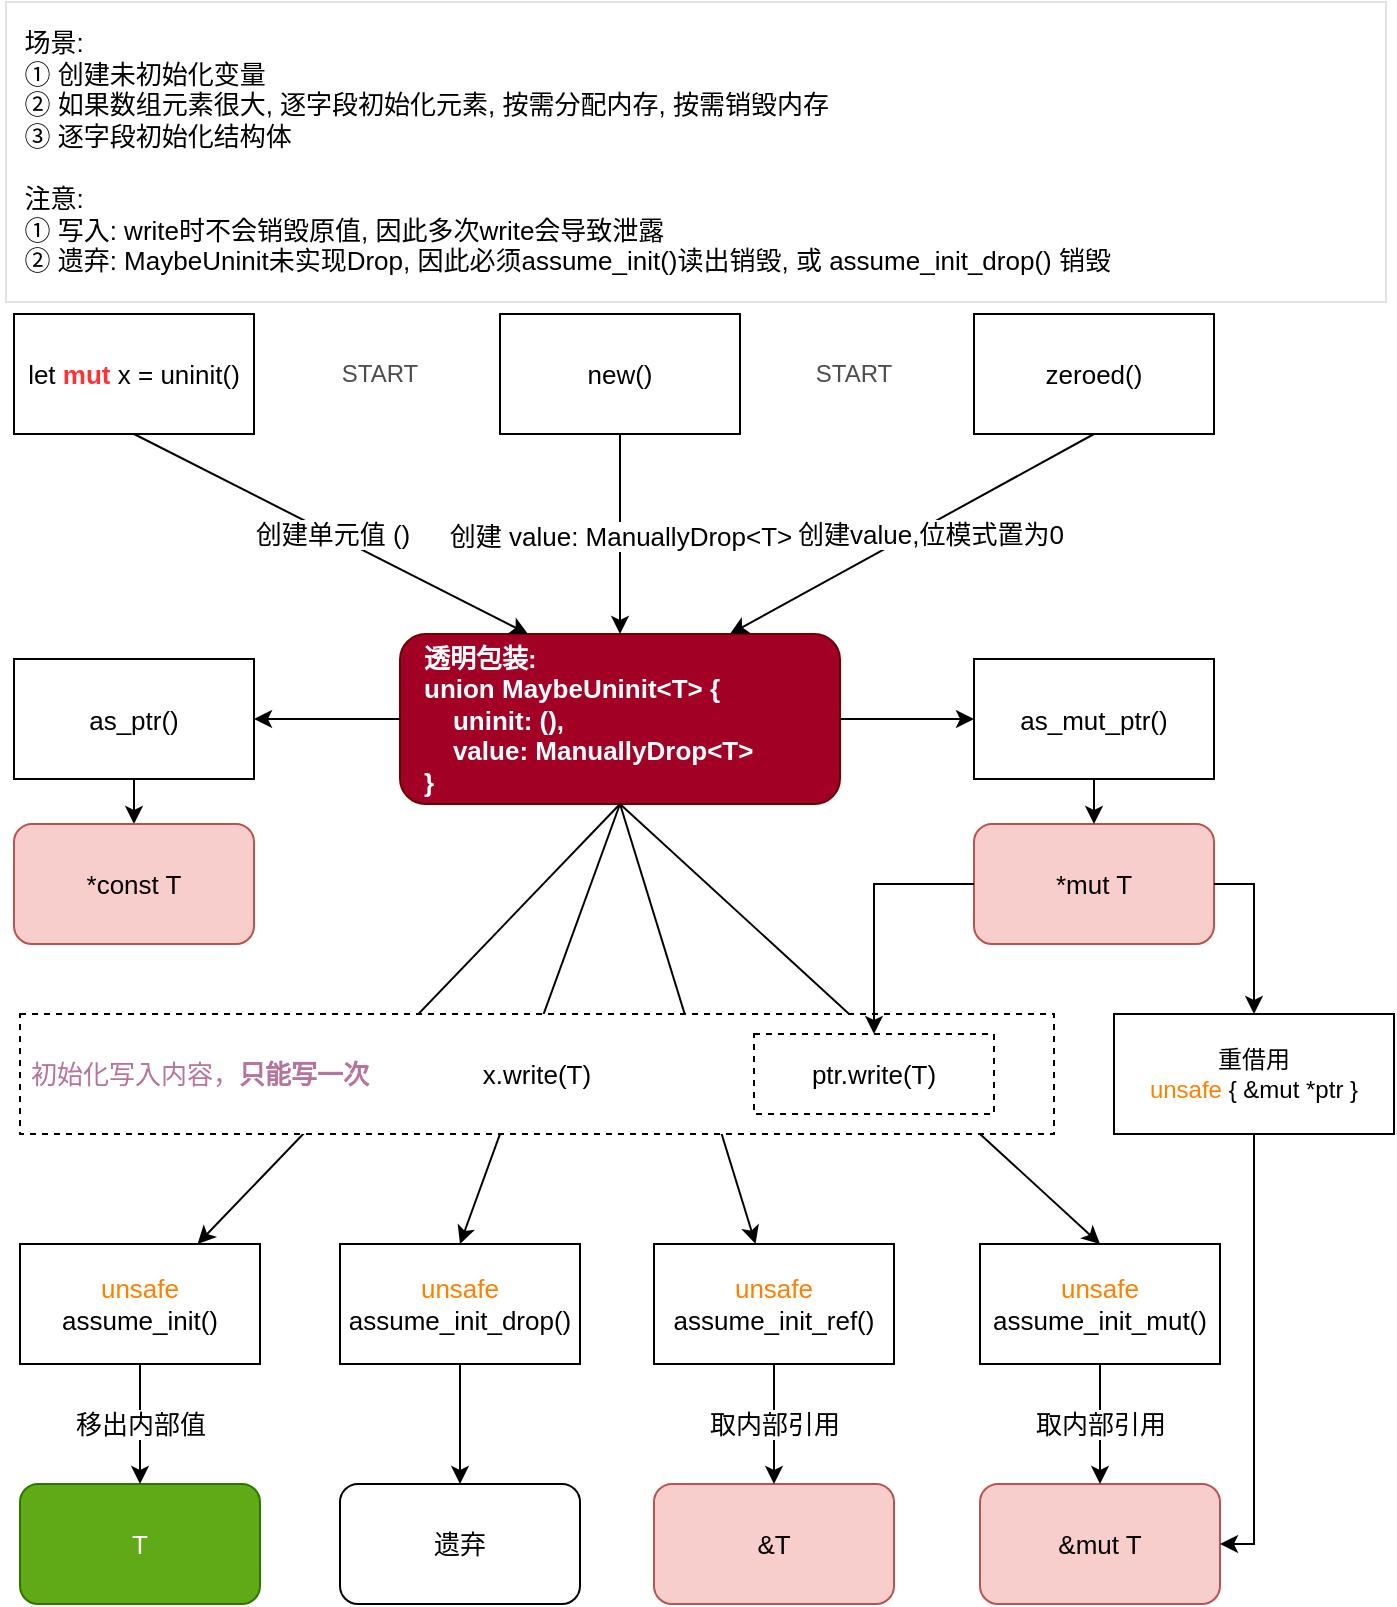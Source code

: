 <mxfile version="21.5.2" type="device">
  <diagram name="第 1 页" id="NIifMNCe-nP9I4ykHrCv">
    <mxGraphModel dx="1690" dy="972" grid="0" gridSize="10" guides="1" tooltips="1" connect="1" arrows="1" fold="1" page="1" pageScale="1" pageWidth="827" pageHeight="1169" math="0" shadow="0">
      <root>
        <mxCell id="0" />
        <mxCell id="1" parent="0" />
        <mxCell id="MufSjEgR5-0OaPSTKgV7-3" value="let &lt;font color=&quot;#ff3333&quot;&gt;&lt;b style=&quot;&quot;&gt;mut&lt;/b&gt; &lt;/font&gt;x = uninit()" style="rounded=0;whiteSpace=wrap;html=1;fontSize=13;" vertex="1" parent="1">
          <mxGeometry x="50" y="265" width="120" height="60" as="geometry" />
        </mxCell>
        <mxCell id="MufSjEgR5-0OaPSTKgV7-4" value="new()" style="rounded=0;whiteSpace=wrap;html=1;fontSize=13;" vertex="1" parent="1">
          <mxGeometry x="293" y="265" width="120" height="60" as="geometry" />
        </mxCell>
        <mxCell id="MufSjEgR5-0OaPSTKgV7-5" value="zeroed()" style="rounded=0;whiteSpace=wrap;html=1;fontSize=13;" vertex="1" parent="1">
          <mxGeometry x="530" y="265" width="120" height="60" as="geometry" />
        </mxCell>
        <mxCell id="MufSjEgR5-0OaPSTKgV7-19" value="透明包装:&lt;br&gt;union MaybeUninit&amp;lt;T&amp;gt; {&lt;br style=&quot;font-size: 13px;&quot;&gt;&amp;nbsp; &amp;nbsp; uninit: (),&lt;br style=&quot;font-size: 13px;&quot;&gt;&amp;nbsp; &amp;nbsp; value: ManuallyDrop&amp;lt;T&amp;gt;&lt;br style=&quot;font-size: 13px;&quot;&gt;}" style="rounded=1;whiteSpace=wrap;html=1;fillColor=#a20025;fontColor=#ffffff;strokeColor=#6F0000;align=left;spacingLeft=10;fontSize=13;fontStyle=1" vertex="1" parent="1">
          <mxGeometry x="243" y="425" width="220" height="85" as="geometry" />
        </mxCell>
        <mxCell id="MufSjEgR5-0OaPSTKgV7-20" value="&amp;amp;T" style="rounded=1;whiteSpace=wrap;html=1;fillColor=#f8cecc;strokeColor=#b85450;fontSize=13;" vertex="1" parent="1">
          <mxGeometry x="370" y="850" width="120" height="60" as="geometry" />
        </mxCell>
        <mxCell id="MufSjEgR5-0OaPSTKgV7-21" value="&amp;amp;mut T" style="rounded=1;whiteSpace=wrap;html=1;fillColor=#f8cecc;strokeColor=#b85450;fontSize=13;" vertex="1" parent="1">
          <mxGeometry x="533" y="850" width="120" height="60" as="geometry" />
        </mxCell>
        <mxCell id="MufSjEgR5-0OaPSTKgV7-22" value="T" style="rounded=1;whiteSpace=wrap;html=1;fillColor=#60a917;strokeColor=#2D7600;fontSize=13;fontColor=#ffffff;" vertex="1" parent="1">
          <mxGeometry x="53" y="850" width="120" height="60" as="geometry" />
        </mxCell>
        <mxCell id="MufSjEgR5-0OaPSTKgV7-23" value="创建单元值 ()" style="endArrow=classic;html=1;rounded=0;exitX=0.5;exitY=1;exitDx=0;exitDy=0;fontSize=13;" edge="1" parent="1" source="MufSjEgR5-0OaPSTKgV7-3">
          <mxGeometry width="50" height="50" relative="1" as="geometry">
            <mxPoint x="493" y="525" as="sourcePoint" />
            <mxPoint x="307" y="425" as="targetPoint" />
          </mxGeometry>
        </mxCell>
        <mxCell id="MufSjEgR5-0OaPSTKgV7-24" value="创建 value: ManuallyDrop&amp;lt;T&amp;gt;" style="endArrow=classic;html=1;rounded=0;exitX=0.5;exitY=1;exitDx=0;exitDy=0;fontSize=13;" edge="1" parent="1" source="MufSjEgR5-0OaPSTKgV7-4" target="MufSjEgR5-0OaPSTKgV7-19">
          <mxGeometry x="0.007" width="50" height="50" relative="1" as="geometry">
            <mxPoint x="493" y="525" as="sourcePoint" />
            <mxPoint x="543" y="475" as="targetPoint" />
            <mxPoint as="offset" />
          </mxGeometry>
        </mxCell>
        <mxCell id="MufSjEgR5-0OaPSTKgV7-25" value="" style="endArrow=classic;html=1;rounded=0;exitX=0.5;exitY=1;exitDx=0;exitDy=0;entryX=0.75;entryY=0;entryDx=0;entryDy=0;fontSize=13;" edge="1" parent="1" source="MufSjEgR5-0OaPSTKgV7-5" target="MufSjEgR5-0OaPSTKgV7-19">
          <mxGeometry width="50" height="50" relative="1" as="geometry">
            <mxPoint x="493" y="525" as="sourcePoint" />
            <mxPoint x="363" y="495" as="targetPoint" />
          </mxGeometry>
        </mxCell>
        <mxCell id="MufSjEgR5-0OaPSTKgV7-58" value="创建value,位模式置为0" style="edgeLabel;html=1;align=center;verticalAlign=middle;resizable=0;points=[];fontSize=13;" vertex="1" connectable="0" parent="MufSjEgR5-0OaPSTKgV7-25">
          <mxGeometry x="-0.076" y="4" relative="1" as="geometry">
            <mxPoint as="offset" />
          </mxGeometry>
        </mxCell>
        <mxCell id="MufSjEgR5-0OaPSTKgV7-26" value="*mut T" style="rounded=1;whiteSpace=wrap;html=1;fillColor=#f8cecc;strokeColor=#b85450;fontSize=13;" vertex="1" parent="1">
          <mxGeometry x="530" y="520" width="120" height="60" as="geometry" />
        </mxCell>
        <mxCell id="MufSjEgR5-0OaPSTKgV7-27" value="" style="endArrow=classic;html=1;rounded=0;exitX=1;exitY=0.5;exitDx=0;exitDy=0;fontSize=13;" edge="1" parent="1" source="MufSjEgR5-0OaPSTKgV7-19" target="MufSjEgR5-0OaPSTKgV7-28">
          <mxGeometry width="50" height="50" relative="1" as="geometry">
            <mxPoint x="473" y="720" as="sourcePoint" />
            <mxPoint x="523" y="410" as="targetPoint" />
          </mxGeometry>
        </mxCell>
        <mxCell id="MufSjEgR5-0OaPSTKgV7-28" value="as_mut_ptr()" style="rounded=0;whiteSpace=wrap;html=1;fontSize=13;" vertex="1" parent="1">
          <mxGeometry x="530" y="437.5" width="120" height="60" as="geometry" />
        </mxCell>
        <mxCell id="MufSjEgR5-0OaPSTKgV7-29" value="" style="endArrow=classic;html=1;rounded=0;exitX=0.5;exitY=1;exitDx=0;exitDy=0;fontSize=13;" edge="1" parent="1" source="MufSjEgR5-0OaPSTKgV7-28" target="MufSjEgR5-0OaPSTKgV7-26">
          <mxGeometry width="50" height="50" relative="1" as="geometry">
            <mxPoint x="450" y="610" as="sourcePoint" />
            <mxPoint x="500" y="560" as="targetPoint" />
          </mxGeometry>
        </mxCell>
        <mxCell id="MufSjEgR5-0OaPSTKgV7-30" value="&lt;font color=&quot;#ff8000&quot;&gt;unsafe&lt;/font&gt;&lt;br&gt;assume_init()" style="rounded=0;whiteSpace=wrap;html=1;fontSize=13;" vertex="1" parent="1">
          <mxGeometry x="53" y="730" width="120" height="60" as="geometry" />
        </mxCell>
        <mxCell id="MufSjEgR5-0OaPSTKgV7-32" value="" style="endArrow=classic;html=1;rounded=0;exitX=0.5;exitY=1;exitDx=0;exitDy=0;fontSize=13;" edge="1" parent="1" source="MufSjEgR5-0OaPSTKgV7-19" target="MufSjEgR5-0OaPSTKgV7-30">
          <mxGeometry width="50" height="50" relative="1" as="geometry">
            <mxPoint x="493" y="695" as="sourcePoint" />
            <mxPoint x="543" y="645" as="targetPoint" />
          </mxGeometry>
        </mxCell>
        <mxCell id="MufSjEgR5-0OaPSTKgV7-33" value="移出内部值" style="endArrow=classic;html=1;rounded=0;exitX=0.5;exitY=1;exitDx=0;exitDy=0;fontSize=13;" edge="1" parent="1" source="MufSjEgR5-0OaPSTKgV7-30" target="MufSjEgR5-0OaPSTKgV7-22">
          <mxGeometry width="50" height="50" relative="1" as="geometry">
            <mxPoint x="63" y="880" as="sourcePoint" />
            <mxPoint x="113" y="830" as="targetPoint" />
          </mxGeometry>
        </mxCell>
        <mxCell id="MufSjEgR5-0OaPSTKgV7-34" value="as_ptr()" style="rounded=0;whiteSpace=wrap;html=1;fontSize=13;" vertex="1" parent="1">
          <mxGeometry x="50" y="437.5" width="120" height="60" as="geometry" />
        </mxCell>
        <mxCell id="MufSjEgR5-0OaPSTKgV7-35" value="" style="endArrow=classic;html=1;rounded=0;exitX=0.5;exitY=1;exitDx=0;exitDy=0;fontSize=13;" edge="1" parent="1" source="MufSjEgR5-0OaPSTKgV7-34">
          <mxGeometry width="50" height="50" relative="1" as="geometry">
            <mxPoint x="490" y="760" as="sourcePoint" />
            <mxPoint x="110" y="520" as="targetPoint" />
          </mxGeometry>
        </mxCell>
        <mxCell id="MufSjEgR5-0OaPSTKgV7-36" value="" style="endArrow=classic;html=1;rounded=0;exitX=0;exitY=0.5;exitDx=0;exitDy=0;entryX=1;entryY=0.5;entryDx=0;entryDy=0;fontSize=13;" edge="1" parent="1" source="MufSjEgR5-0OaPSTKgV7-19" target="MufSjEgR5-0OaPSTKgV7-34">
          <mxGeometry width="50" height="50" relative="1" as="geometry">
            <mxPoint x="473" y="720" as="sourcePoint" />
            <mxPoint x="523" y="670" as="targetPoint" />
          </mxGeometry>
        </mxCell>
        <mxCell id="MufSjEgR5-0OaPSTKgV7-37" value="&lt;font color=&quot;#ff8000&quot;&gt;unsafe&lt;/font&gt;&lt;br&gt;assume_init_mut()" style="rounded=0;whiteSpace=wrap;html=1;fontSize=13;" vertex="1" parent="1">
          <mxGeometry x="533" y="730" width="120" height="60" as="geometry" />
        </mxCell>
        <mxCell id="MufSjEgR5-0OaPSTKgV7-38" value="" style="endArrow=classic;html=1;rounded=0;entryX=0.5;entryY=0;entryDx=0;entryDy=0;exitX=0.5;exitY=1;exitDx=0;exitDy=0;fontSize=13;" edge="1" parent="1" source="MufSjEgR5-0OaPSTKgV7-19" target="MufSjEgR5-0OaPSTKgV7-37">
          <mxGeometry width="50" height="50" relative="1" as="geometry">
            <mxPoint x="493" y="695" as="sourcePoint" />
            <mxPoint x="543" y="645" as="targetPoint" />
          </mxGeometry>
        </mxCell>
        <mxCell id="MufSjEgR5-0OaPSTKgV7-39" value="取内部引用" style="endArrow=classic;html=1;rounded=0;fontSize=13;" edge="1" parent="1" source="MufSjEgR5-0OaPSTKgV7-37" target="MufSjEgR5-0OaPSTKgV7-21">
          <mxGeometry width="50" height="50" relative="1" as="geometry">
            <mxPoint x="750" y="790" as="sourcePoint" />
            <mxPoint x="750" y="850" as="targetPoint" />
          </mxGeometry>
        </mxCell>
        <mxCell id="MufSjEgR5-0OaPSTKgV7-40" value="&lt;font color=&quot;#ff8000&quot;&gt;unsafe&lt;/font&gt;&lt;br&gt;assume_init_ref()" style="rounded=0;whiteSpace=wrap;html=1;fontSize=13;" vertex="1" parent="1">
          <mxGeometry x="370" y="730" width="120" height="60" as="geometry" />
        </mxCell>
        <mxCell id="MufSjEgR5-0OaPSTKgV7-41" value="" style="endArrow=classic;html=1;rounded=0;exitX=0.5;exitY=1;exitDx=0;exitDy=0;fontSize=13;" edge="1" parent="1" source="MufSjEgR5-0OaPSTKgV7-19" target="MufSjEgR5-0OaPSTKgV7-40">
          <mxGeometry width="50" height="50" relative="1" as="geometry">
            <mxPoint x="493" y="695" as="sourcePoint" />
            <mxPoint x="543" y="645" as="targetPoint" />
          </mxGeometry>
        </mxCell>
        <mxCell id="MufSjEgR5-0OaPSTKgV7-42" value="取内部引用" style="endArrow=classic;html=1;rounded=0;fontSize=13;" edge="1" parent="1" source="MufSjEgR5-0OaPSTKgV7-40" target="MufSjEgR5-0OaPSTKgV7-20">
          <mxGeometry width="50" height="50" relative="1" as="geometry">
            <mxPoint x="700" y="780" as="sourcePoint" />
            <mxPoint x="750" y="730" as="targetPoint" />
          </mxGeometry>
        </mxCell>
        <mxCell id="MufSjEgR5-0OaPSTKgV7-43" value="*const T" style="rounded=1;whiteSpace=wrap;html=1;fillColor=#f8cecc;strokeColor=#b85450;fontSize=13;" vertex="1" parent="1">
          <mxGeometry x="50" y="520" width="120" height="60" as="geometry" />
        </mxCell>
        <mxCell id="MufSjEgR5-0OaPSTKgV7-45" value="&lt;font color=&quot;#ff8000&quot;&gt;unsafe&lt;/font&gt;&lt;br&gt;assume_init_drop()" style="rounded=0;whiteSpace=wrap;html=1;fontSize=13;" vertex="1" parent="1">
          <mxGeometry x="213" y="730" width="120" height="60" as="geometry" />
        </mxCell>
        <mxCell id="MufSjEgR5-0OaPSTKgV7-46" value="遗弃" style="rounded=1;whiteSpace=wrap;html=1;fontSize=13;" vertex="1" parent="1">
          <mxGeometry x="213" y="850" width="120" height="60" as="geometry" />
        </mxCell>
        <mxCell id="MufSjEgR5-0OaPSTKgV7-49" value="" style="endArrow=classic;html=1;rounded=0;exitX=0.5;exitY=1;exitDx=0;exitDy=0;entryX=0.5;entryY=0;entryDx=0;entryDy=0;fontSize=13;" edge="1" parent="1" source="MufSjEgR5-0OaPSTKgV7-19" target="MufSjEgR5-0OaPSTKgV7-45">
          <mxGeometry width="50" height="50" relative="1" as="geometry">
            <mxPoint x="383" y="555" as="sourcePoint" />
            <mxPoint x="590" y="725" as="targetPoint" />
          </mxGeometry>
        </mxCell>
        <mxCell id="MufSjEgR5-0OaPSTKgV7-47" value="x.write(T)" style="rounded=0;whiteSpace=wrap;html=1;dashed=1;fontSize=13;" vertex="1" parent="1">
          <mxGeometry x="53" y="615" width="517" height="60" as="geometry" />
        </mxCell>
        <mxCell id="MufSjEgR5-0OaPSTKgV7-50" value="" style="endArrow=classic;html=1;rounded=0;exitX=0;exitY=0.5;exitDx=0;exitDy=0;fontSize=13;" edge="1" parent="1" source="MufSjEgR5-0OaPSTKgV7-26" target="MufSjEgR5-0OaPSTKgV7-51">
          <mxGeometry width="50" height="50" relative="1" as="geometry">
            <mxPoint x="840" y="695" as="sourcePoint" />
            <mxPoint x="590" y="625" as="targetPoint" />
            <Array as="points">
              <mxPoint x="480" y="550" />
            </Array>
          </mxGeometry>
        </mxCell>
        <mxCell id="MufSjEgR5-0OaPSTKgV7-51" value="ptr.write(T)" style="rounded=0;whiteSpace=wrap;html=1;dashed=1;fontSize=13;" vertex="1" parent="1">
          <mxGeometry x="420" y="625" width="120" height="40" as="geometry" />
        </mxCell>
        <mxCell id="MufSjEgR5-0OaPSTKgV7-52" value="" style="endArrow=classic;html=1;rounded=0;exitX=0.5;exitY=1;exitDx=0;exitDy=0;entryX=0.5;entryY=0;entryDx=0;entryDy=0;fontSize=13;" edge="1" parent="1" source="MufSjEgR5-0OaPSTKgV7-45" target="MufSjEgR5-0OaPSTKgV7-46">
          <mxGeometry width="50" height="50" relative="1" as="geometry">
            <mxPoint x="506" y="700" as="sourcePoint" />
            <mxPoint x="556" y="650" as="targetPoint" />
          </mxGeometry>
        </mxCell>
        <mxCell id="MufSjEgR5-0OaPSTKgV7-54" value="初始化写入内容，&lt;b style=&quot;&quot;&gt;&lt;font&gt;只能写一次&lt;/font&gt;&lt;/b&gt;" style="text;html=1;strokeColor=none;fillColor=none;align=center;verticalAlign=middle;whiteSpace=wrap;rounded=0;fontSize=13;fontColor=#B5739D;" vertex="1" parent="1">
          <mxGeometry x="43" y="630" width="200" height="30" as="geometry" />
        </mxCell>
        <mxCell id="MufSjEgR5-0OaPSTKgV7-59" value="重借用&lt;br&gt;&lt;font color=&quot;#ff8000&quot;&gt;unsafe &lt;/font&gt;{ &amp;amp;mut *ptr }" style="rounded=0;whiteSpace=wrap;html=1;" vertex="1" parent="1">
          <mxGeometry x="600" y="615" width="140" height="60" as="geometry" />
        </mxCell>
        <mxCell id="MufSjEgR5-0OaPSTKgV7-61" value="" style="endArrow=classic;html=1;rounded=0;exitX=1;exitY=0.5;exitDx=0;exitDy=0;entryX=0.5;entryY=0;entryDx=0;entryDy=0;" edge="1" parent="1" source="MufSjEgR5-0OaPSTKgV7-26" target="MufSjEgR5-0OaPSTKgV7-59">
          <mxGeometry width="50" height="50" relative="1" as="geometry">
            <mxPoint x="520" y="700" as="sourcePoint" />
            <mxPoint x="570" y="650" as="targetPoint" />
            <Array as="points">
              <mxPoint x="670" y="550" />
            </Array>
          </mxGeometry>
        </mxCell>
        <mxCell id="MufSjEgR5-0OaPSTKgV7-62" value="" style="endArrow=classic;html=1;rounded=0;exitX=0.5;exitY=1;exitDx=0;exitDy=0;entryX=1;entryY=0.5;entryDx=0;entryDy=0;" edge="1" parent="1" source="MufSjEgR5-0OaPSTKgV7-59" target="MufSjEgR5-0OaPSTKgV7-21">
          <mxGeometry width="50" height="50" relative="1" as="geometry">
            <mxPoint x="520" y="700" as="sourcePoint" />
            <mxPoint x="570" y="650" as="targetPoint" />
            <Array as="points">
              <mxPoint x="670" y="880" />
            </Array>
          </mxGeometry>
        </mxCell>
        <mxCell id="MufSjEgR5-0OaPSTKgV7-63" value="START" style="text;html=1;strokeColor=none;fillColor=none;align=center;verticalAlign=middle;whiteSpace=wrap;rounded=0;fontColor=#4D4D4D;" vertex="1" parent="1">
          <mxGeometry x="203" y="280" width="60" height="30" as="geometry" />
        </mxCell>
        <mxCell id="MufSjEgR5-0OaPSTKgV7-64" value="START" style="text;html=1;strokeColor=none;fillColor=none;align=center;verticalAlign=middle;whiteSpace=wrap;rounded=0;fontColor=#4D4D4D;" vertex="1" parent="1">
          <mxGeometry x="440" y="280" width="60" height="30" as="geometry" />
        </mxCell>
        <mxCell id="MufSjEgR5-0OaPSTKgV7-67" value="&amp;nbsp; 场景:&lt;br style=&quot;border-color: var(--border-color); font-size: 13px;&quot;&gt;&lt;span style=&quot;font-size: 13px;&quot;&gt;&amp;nbsp; ① 创建未初始化变量&lt;/span&gt;&lt;br style=&quot;border-color: var(--border-color); font-size: 13px;&quot;&gt;&lt;span style=&quot;font-size: 13px;&quot;&gt;&amp;nbsp; ② 如果数组元素很大, 逐字段初始化元素, 按需分配内存, 按需销毁内存&lt;/span&gt;&lt;br style=&quot;border-color: var(--border-color); font-size: 13px;&quot;&gt;&lt;span style=&quot;font-size: 13px;&quot;&gt;&amp;nbsp; ③ 逐字段初始化结构体&lt;/span&gt;&lt;br style=&quot;border-color: var(--border-color); font-size: 13px;&quot;&gt;&lt;br style=&quot;border-color: var(--border-color); font-size: 13px;&quot;&gt;&lt;span style=&quot;font-size: 13px;&quot;&gt;&amp;nbsp; 注意:&lt;/span&gt;&lt;br style=&quot;border-color: var(--border-color); font-size: 13px;&quot;&gt;&lt;span style=&quot;font-size: 13px;&quot;&gt;&amp;nbsp; ① 写入: write时不会销毁原值, 因此多次write会导致泄露&lt;/span&gt;&lt;br style=&quot;border-color: var(--border-color); font-size: 13px;&quot;&gt;&lt;div style=&quot;font-size: 13px;&quot;&gt;&lt;span style=&quot;font-size: 13px; background-color: initial;&quot;&gt;&amp;nbsp; ② 遗弃: MaybeUninit未实现Drop, 因此必须assume_init()读出销毁, 或 assume_init_drop() 销毁&lt;/span&gt;&lt;/div&gt;" style="rounded=0;whiteSpace=wrap;html=1;align=left;strokeColor=#E3E3E3;fontSize=13;" vertex="1" parent="1">
          <mxGeometry x="46" y="109" width="690" height="150" as="geometry" />
        </mxCell>
      </root>
    </mxGraphModel>
  </diagram>
</mxfile>
